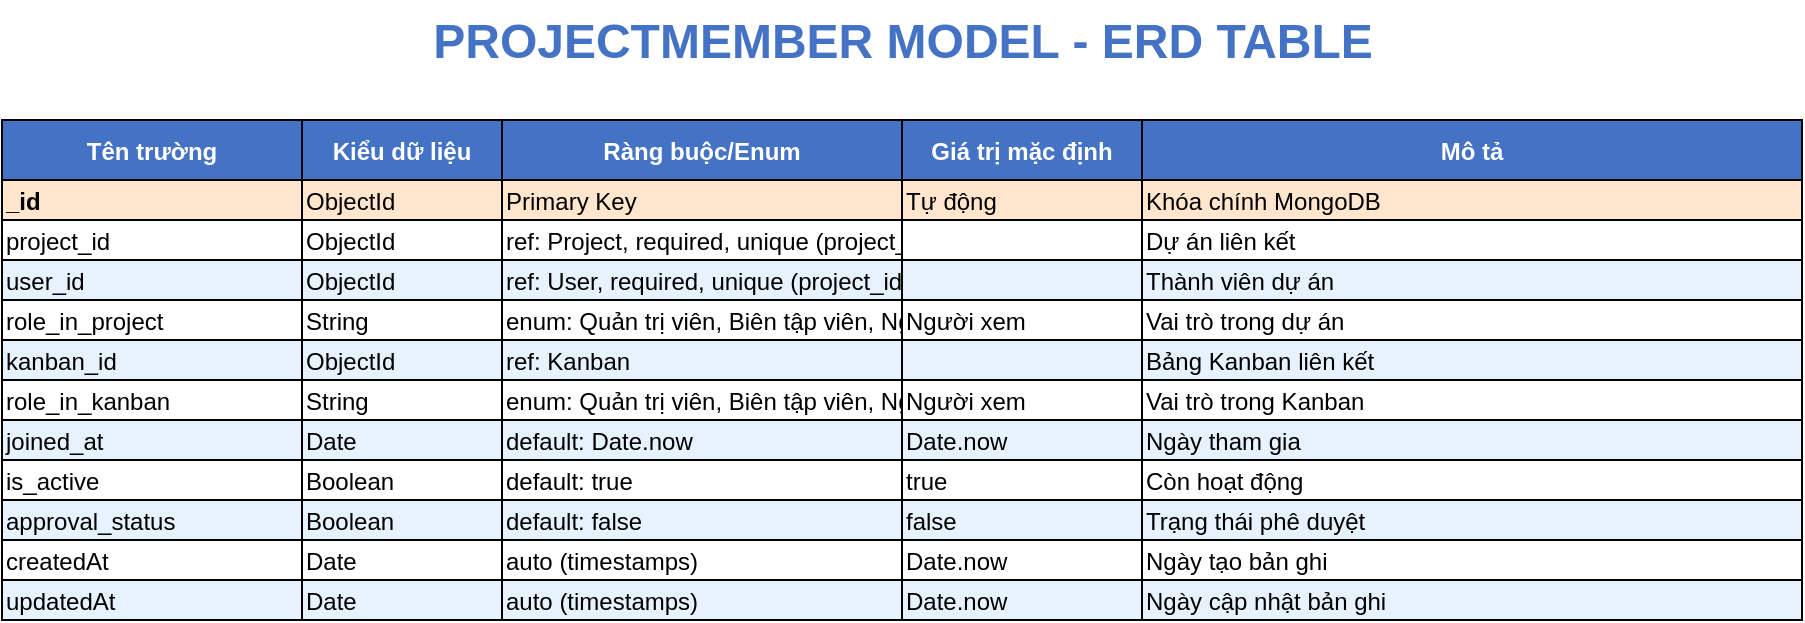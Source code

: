 <mxfile>
  <diagram name="ProjectMember Model Table ERD" id="projectMember-model-table-erd">
    <mxGraphModel dx="692" dy="402" grid="1" gridSize="10" guides="1" tooltips="1" connect="1" arrows="1" fold="1" page="1" pageScale="1" pageWidth="900" pageHeight="310" math="0" shadow="0">
      <root>
        <mxCell id="0" />
        <mxCell id="1" parent="0" />
        <!-- Tiêu đề lớn -->
        <mxCell id="bigTitle" value="PROJECTMEMBER MODEL - ERD TABLE" style="text;html=1;strokeColor=none;fillColor=none;align=center;fontSize=24;fontStyle=1;fontColor=#4472C4;" parent="1" vertex="1">
          <mxGeometry x="50" y="20" width="900" height="50" as="geometry" />
        </mxCell>
        <!-- Bảng ERD -->
        <mxCell id="projectMemberTable" value="" style="shape=table;startSize=0;container=1;collapsible=0;childLayout=tableLayout;fixedRows=1;rowLines=0;fontStyle=1;align=center;resizeLast=1;strokeColor=#000000;fillColor=#ffffff;" parent="1" vertex="1">
          <mxGeometry x="50" y="80" width="900" height="210" as="geometry" />
        </mxCell>
        <!-- Header -->
        <mxCell id="header" value="" style="shape=tableRow;horizontal=0;fillColor=#4472C4;strokeColor=#000000;" parent="projectMemberTable" vertex="1">
          <mxGeometry width="900" height="30" as="geometry" />
        </mxCell>
        <mxCell id="h1" value="Tên trường" style="shape=partialRectangle;connectable=0;fillColor=#4472C4;align=center;fontStyle=1;fontSize=12;fontColor=#ffffff;" parent="header" vertex="1"><mxGeometry width="150" height="30" as="geometry" /></mxCell>
        <mxCell id="h2" value="Kiểu dữ liệu" style="shape=partialRectangle;connectable=0;fillColor=#4472C4;align=center;fontStyle=1;fontSize=12;fontColor=#ffffff;" parent="header" vertex="1"><mxGeometry x="150" width="100" height="30" as="geometry" /></mxCell>
        <mxCell id="h3" value="Ràng buộc/Enum" style="shape=partialRectangle;connectable=0;fillColor=#4472C4;align=center;fontStyle=1;fontSize=12;fontColor=#ffffff;" parent="header" vertex="1"><mxGeometry x="250" width="200" height="30" as="geometry" /></mxCell>
        <mxCell id="h4" value="Giá trị mặc định" style="shape=partialRectangle;connectable=0;fillColor=#4472C4;align=center;fontStyle=1;fontSize=12;fontColor=#ffffff;" parent="header" vertex="1"><mxGeometry x="450" width="120" height="30" as="geometry" /></mxCell>
        <mxCell id="h5" value="Mô tả" style="shape=partialRectangle;connectable=0;fillColor=#4472C4;align=center;fontStyle=1;fontSize=12;fontColor=#ffffff;" parent="header" vertex="1"><mxGeometry x="570" width="330" height="30" as="geometry" /></mxCell>
        <!-- _id -->
        <mxCell id="row1" value="" style="shape=tableRow;horizontal=0;fillColor=#FFE6CC;strokeColor=#000000;" parent="projectMemberTable" vertex="1"><mxGeometry y="30" width="900" height="20" as="geometry" /></mxCell>
        <mxCell id="r1c1" value="_id" style="shape=partialRectangle;connectable=0;fillColor=#FFE6CC;align=left;fontStyle=1;" parent="row1" vertex="1"><mxGeometry width="150" height="20" as="geometry" /></mxCell>
        <mxCell id="r1c2" value="ObjectId" style="shape=partialRectangle;connectable=0;fillColor=#FFE6CC;align=left;" parent="row1" vertex="1"><mxGeometry x="150" width="100" height="20" as="geometry" /></mxCell>
        <mxCell id="r1c3" value="Primary Key" style="shape=partialRectangle;connectable=0;fillColor=#FFE6CC;align=left;" parent="row1" vertex="1"><mxGeometry x="250" width="200" height="20" as="geometry" /></mxCell>
        <mxCell id="r1c4" value="Tự động" style="shape=partialRectangle;connectable=0;fillColor=#FFE6CC;align=left;" parent="row1" vertex="1"><mxGeometry x="450" width="120" height="20" as="geometry" /></mxCell>
        <mxCell id="r1c5" value="Khóa chính MongoDB" style="shape=partialRectangle;connectable=0;fillColor=#FFE6CC;align=left;" parent="row1" vertex="1"><mxGeometry x="570" width="330" height="20" as="geometry" /></mxCell>
        <!-- project_id -->
        <mxCell id="row2" value="" style="shape=tableRow;horizontal=0;fillColor=#ffffff;strokeColor=#000000;" parent="projectMemberTable" vertex="1"><mxGeometry y="50" width="900" height="20" as="geometry" /></mxCell>
        <mxCell id="r2c1" value="project_id" style="shape=partialRectangle;connectable=0;fillColor=#ffffff;align=left;" parent="row2" vertex="1"><mxGeometry width="150" height="20" as="geometry" /></mxCell>
        <mxCell id="r2c2" value="ObjectId" style="shape=partialRectangle;connectable=0;fillColor=#ffffff;align=left;" parent="row2" vertex="1"><mxGeometry x="150" width="100" height="20" as="geometry" /></mxCell>
        <mxCell id="r2c3" value="ref: Project, required, unique (project_id+user_id)" style="shape=partialRectangle;connectable=0;fillColor=#ffffff;align=left;" parent="row2" vertex="1"><mxGeometry x="250" width="200" height="20" as="geometry" /></mxCell>
        <mxCell id="r2c4" value="" style="shape=partialRectangle;connectable=0;fillColor=#ffffff;align=left;" parent="row2" vertex="1"><mxGeometry x="450" width="120" height="20" as="geometry" /></mxCell>
        <mxCell id="r2c5" value="Dự án liên kết" style="shape=partialRectangle;connectable=0;fillColor=#ffffff;align=left;" parent="row2" vertex="1"><mxGeometry x="570" width="330" height="20" as="geometry" /></mxCell>
        <!-- user_id -->
        <mxCell id="row3" value="" style="shape=tableRow;horizontal=0;fillColor=#E6F3FF;strokeColor=#000000;" parent="projectMemberTable" vertex="1"><mxGeometry y="70" width="900" height="20" as="geometry" /></mxCell>
        <mxCell id="r3c1" value="user_id" style="shape=partialRectangle;connectable=0;fillColor=#E6F3FF;align=left;" parent="row3" vertex="1"><mxGeometry width="150" height="20" as="geometry" /></mxCell>
        <mxCell id="r3c2" value="ObjectId" style="shape=partialRectangle;connectable=0;fillColor=#E6F3FF;align=left;" parent="row3" vertex="1"><mxGeometry x="150" width="100" height="20" as="geometry" /></mxCell>
        <mxCell id="r3c3" value="ref: User, required, unique (project_id+user_id)" style="shape=partialRectangle;connectable=0;fillColor=#E6F3FF;align=left;" parent="row3" vertex="1"><mxGeometry x="250" width="200" height="20" as="geometry" /></mxCell>
        <mxCell id="r3c4" value="" style="shape=partialRectangle;connectable=0;fillColor=#E6F3FF;align=left;" parent="row3" vertex="1"><mxGeometry x="450" width="120" height="20" as="geometry" /></mxCell>
        <mxCell id="r3c5" value="Thành viên dự án" style="shape=partialRectangle;connectable=0;fillColor=#E6F3FF;align=left;" parent="row3" vertex="1"><mxGeometry x="570" width="330" height="20" as="geometry" /></mxCell>
        <!-- role_in_project -->
        <mxCell id="row4" value="" style="shape=tableRow;horizontal=0;fillColor=#ffffff;strokeColor=#000000;" parent="projectMemberTable" vertex="1"><mxGeometry y="90" width="900" height="20" as="geometry" /></mxCell>
        <mxCell id="r4c1" value="role_in_project" style="shape=partialRectangle;connectable=0;fillColor=#ffffff;align=left;" parent="row4" vertex="1"><mxGeometry width="150" height="20" as="geometry" /></mxCell>
        <mxCell id="r4c2" value="String" style="shape=partialRectangle;connectable=0;fillColor=#ffffff;align=left;" parent="row4" vertex="1"><mxGeometry x="150" width="100" height="20" as="geometry" /></mxCell>
        <mxCell id="r4c3" value="enum: Quản trị viên, Biên tập viên, Người xem; default: Người xem" style="shape=partialRectangle;connectable=0;fillColor=#ffffff;align=left;" parent="row4" vertex="1"><mxGeometry x="250" width="200" height="20" as="geometry" /></mxCell>
        <mxCell id="r4c4" value="Người xem" style="shape=partialRectangle;connectable=0;fillColor=#ffffff;align=left;" parent="row4" vertex="1"><mxGeometry x="450" width="120" height="20" as="geometry" /></mxCell>
        <mxCell id="r4c5" value="Vai trò trong dự án" style="shape=partialRectangle;connectable=0;fillColor=#ffffff;align=left;" parent="row4" vertex="1"><mxGeometry x="570" width="330" height="20" as="geometry" /></mxCell>
        <!-- kanban_id -->
        <mxCell id="row5" value="" style="shape=tableRow;horizontal=0;fillColor=#E6F3FF;strokeColor=#000000;" parent="projectMemberTable" vertex="1"><mxGeometry y="110" width="900" height="20" as="geometry" /></mxCell>
        <mxCell id="r5c1" value="kanban_id" style="shape=partialRectangle;connectable=0;fillColor=#E6F3FF;align=left;" parent="row5" vertex="1"><mxGeometry width="150" height="20" as="geometry" /></mxCell>
        <mxCell id="r5c2" value="ObjectId" style="shape=partialRectangle;connectable=0;fillColor=#E6F3FF;align=left;" parent="row5" vertex="1"><mxGeometry x="150" width="100" height="20" as="geometry" /></mxCell>
        <mxCell id="r5c3" value="ref: Kanban" style="shape=partialRectangle;connectable=0;fillColor=#E6F3FF;align=left;" parent="row5" vertex="1"><mxGeometry x="250" width="200" height="20" as="geometry" /></mxCell>
        <mxCell id="r5c4" value="" style="shape=partialRectangle;connectable=0;fillColor=#E6F3FF;align=left;" parent="row5" vertex="1"><mxGeometry x="450" width="120" height="20" as="geometry" /></mxCell>
        <mxCell id="r5c5" value="Bảng Kanban liên kết" style="shape=partialRectangle;connectable=0;fillColor=#E6F3FF;align=left;" parent="row5" vertex="1"><mxGeometry x="570" width="330" height="20" as="geometry" /></mxCell>
        <!-- role_in_kanban -->
        <mxCell id="row6" value="" style="shape=tableRow;horizontal=0;fillColor=#ffffff;strokeColor=#000000;" parent="projectMemberTable" vertex="1"><mxGeometry y="130" width="900" height="20" as="geometry" /></mxCell>
        <mxCell id="r6c1" value="role_in_kanban" style="shape=partialRectangle;connectable=0;fillColor=#ffffff;align=left;" parent="row6" vertex="1"><mxGeometry width="150" height="20" as="geometry" /></mxCell>
        <mxCell id="r6c2" value="String" style="shape=partialRectangle;connectable=0;fillColor=#ffffff;align=left;" parent="row6" vertex="1"><mxGeometry x="150" width="100" height="20" as="geometry" /></mxCell>
        <mxCell id="r6c3" value="enum: Quản trị viên, Biên tập viên, Người xem; default: Người xem" style="shape=partialRectangle;connectable=0;fillColor=#ffffff;align=left;" parent="row6" vertex="1"><mxGeometry x="250" width="200" height="20" as="geometry" /></mxCell>
        <mxCell id="r6c4" value="Người xem" style="shape=partialRectangle;connectable=0;fillColor=#ffffff;align=left;" parent="row6" vertex="1"><mxGeometry x="450" width="120" height="20" as="geometry" /></mxCell>
        <mxCell id="r6c5" value="Vai trò trong Kanban" style="shape=partialRectangle;connectable=0;fillColor=#ffffff;align=left;" parent="row6" vertex="1"><mxGeometry x="570" width="330" height="20" as="geometry" /></mxCell>
        <!-- joined_at -->
        <mxCell id="row7" value="" style="shape=tableRow;horizontal=0;fillColor=#E6F3FF;strokeColor=#000000;" parent="projectMemberTable" vertex="1"><mxGeometry y="150" width="900" height="20" as="geometry" /></mxCell>
        <mxCell id="r7c1" value="joined_at" style="shape=partialRectangle;connectable=0;fillColor=#E6F3FF;align=left;" parent="row7" vertex="1"><mxGeometry width="150" height="20" as="geometry" /></mxCell>
        <mxCell id="r7c2" value="Date" style="shape=partialRectangle;connectable=0;fillColor=#E6F3FF;align=left;" parent="row7" vertex="1"><mxGeometry x="150" width="100" height="20" as="geometry" /></mxCell>
        <mxCell id="r7c3" value="default: Date.now" style="shape=partialRectangle;connectable=0;fillColor=#E6F3FF;align=left;" parent="row7" vertex="1"><mxGeometry x="250" width="200" height="20" as="geometry" /></mxCell>
        <mxCell id="r7c4" value="Date.now" style="shape=partialRectangle;connectable=0;fillColor=#E6F3FF;align=left;" parent="row7" vertex="1"><mxGeometry x="450" width="120" height="20" as="geometry" /></mxCell>
        <mxCell id="r7c5" value="Ngày tham gia" style="shape=partialRectangle;connectable=0;fillColor=#E6F3FF;align=left;" parent="row7" vertex="1"><mxGeometry x="570" width="330" height="20" as="geometry" /></mxCell>
        <!-- is_active -->
        <mxCell id="row8" value="" style="shape=tableRow;horizontal=0;fillColor=#ffffff;strokeColor=#000000;" parent="projectMemberTable" vertex="1"><mxGeometry y="170" width="900" height="20" as="geometry" /></mxCell>
        <mxCell id="r8c1" value="is_active" style="shape=partialRectangle;connectable=0;fillColor=#ffffff;align=left;" parent="row8" vertex="1"><mxGeometry width="150" height="20" as="geometry" /></mxCell>
        <mxCell id="r8c2" value="Boolean" style="shape=partialRectangle;connectable=0;fillColor=#ffffff;align=left;" parent="row8" vertex="1"><mxGeometry x="150" width="100" height="20" as="geometry" /></mxCell>
        <mxCell id="r8c3" value="default: true" style="shape=partialRectangle;connectable=0;fillColor=#ffffff;align=left;" parent="row8" vertex="1"><mxGeometry x="250" width="200" height="20" as="geometry" /></mxCell>
        <mxCell id="r8c4" value="true" style="shape=partialRectangle;connectable=0;fillColor=#ffffff;align=left;" parent="row8" vertex="1"><mxGeometry x="450" width="120" height="20" as="geometry" /></mxCell>
        <mxCell id="r8c5" value="Còn hoạt động" style="shape=partialRectangle;connectable=0;fillColor=#ffffff;align=left;" parent="row8" vertex="1"><mxGeometry x="570" width="330" height="20" as="geometry" /></mxCell>
        <!-- approval_status -->
        <mxCell id="row9" value="" style="shape=tableRow;horizontal=0;fillColor=#E6F3FF;strokeColor=#000000;" parent="projectMemberTable" vertex="1"><mxGeometry y="190" width="900" height="20" as="geometry" /></mxCell>
        <mxCell id="r9c1" value="approval_status" style="shape=partialRectangle;connectable=0;fillColor=#E6F3FF;align=left;" parent="row9" vertex="1"><mxGeometry width="150" height="20" as="geometry" /></mxCell>
        <mxCell id="r9c2" value="Boolean" style="shape=partialRectangle;connectable=0;fillColor=#E6F3FF;align=left;" parent="row9" vertex="1"><mxGeometry x="150" width="100" height="20" as="geometry" /></mxCell>
        <mxCell id="r9c3" value="default: false" style="shape=partialRectangle;connectable=0;fillColor=#E6F3FF;align=left;" parent="row9" vertex="1"><mxGeometry x="250" width="200" height="20" as="geometry" /></mxCell>
        <mxCell id="r9c4" value="false" style="shape=partialRectangle;connectable=0;fillColor=#E6F3FF;align=left;" parent="row9" vertex="1"><mxGeometry x="450" width="120" height="20" as="geometry" /></mxCell>
        <mxCell id="r9c5" value="Trạng thái phê duyệt" style="shape=partialRectangle;connectable=0;fillColor=#E6F3FF;align=left;" parent="row9" vertex="1"><mxGeometry x="570" width="330" height="20" as="geometry" /></mxCell>
        <!-- createdAt -->
        <mxCell id="row10" value="" style="shape=tableRow;horizontal=0;fillColor=#ffffff;strokeColor=#000000;" parent="projectMemberTable" vertex="1"><mxGeometry y="210" width="900" height="20" as="geometry" /></mxCell>
        <mxCell id="r10c1" value="createdAt" style="shape=partialRectangle;connectable=0;fillColor=#ffffff;align=left;" parent="row10" vertex="1"><mxGeometry width="150" height="20" as="geometry" /></mxCell>
        <mxCell id="r10c2" value="Date" style="shape=partialRectangle;connectable=0;fillColor=#ffffff;align=left;" parent="row10" vertex="1"><mxGeometry x="150" width="100" height="20" as="geometry" /></mxCell>
        <mxCell id="r10c3" value="auto (timestamps)" style="shape=partialRectangle;connectable=0;fillColor=#ffffff;align=left;" parent="row10" vertex="1"><mxGeometry x="250" width="200" height="20" as="geometry" /></mxCell>
        <mxCell id="r10c4" value="Date.now" style="shape=partialRectangle;connectable=0;fillColor=#ffffff;align=left;" parent="row10" vertex="1"><mxGeometry x="450" width="120" height="20" as="geometry" /></mxCell>
        <mxCell id="r10c5" value="Ngày tạo bản ghi" style="shape=partialRectangle;connectable=0;fillColor=#ffffff;align=left;" parent="row10" vertex="1"><mxGeometry x="570" width="330" height="20" as="geometry" /></mxCell>
        <!-- updatedAt -->
        <mxCell id="row11" value="" style="shape=tableRow;horizontal=0;fillColor=#E6F3FF;strokeColor=#000000;" parent="projectMemberTable" vertex="1"><mxGeometry y="230" width="900" height="20" as="geometry" /></mxCell>
        <mxCell id="r11c1" value="updatedAt" style="shape=partialRectangle;connectable=0;fillColor=#E6F3FF;align=left;" parent="row11" vertex="1"><mxGeometry width="150" height="20" as="geometry" /></mxCell>
        <mxCell id="r11c2" value="Date" style="shape=partialRectangle;connectable=0;fillColor=#E6F3FF;align=left;" parent="row11" vertex="1"><mxGeometry x="150" width="100" height="20" as="geometry" /></mxCell>
        <mxCell id="r11c3" value="auto (timestamps)" style="shape=partialRectangle;connectable=0;fillColor=#E6F3FF;align=left;" parent="row11" vertex="1"><mxGeometry x="250" width="200" height="20" as="geometry" /></mxCell>
        <mxCell id="r11c4" value="Date.now" style="shape=partialRectangle;connectable=0;fillColor=#E6F3FF;align=left;" parent="row11" vertex="1"><mxGeometry x="450" width="120" height="20" as="geometry" /></mxCell>
        <mxCell id="r11c5" value="Ngày cập nhật bản ghi" style="shape=partialRectangle;connectable=0;fillColor=#E6F3FF;align=left;" parent="row11" vertex="1"><mxGeometry x="570" width="330" height="20" as="geometry" /></mxCell>
      </root>
    </mxGraphModel>
  </diagram>
</mxfile>
